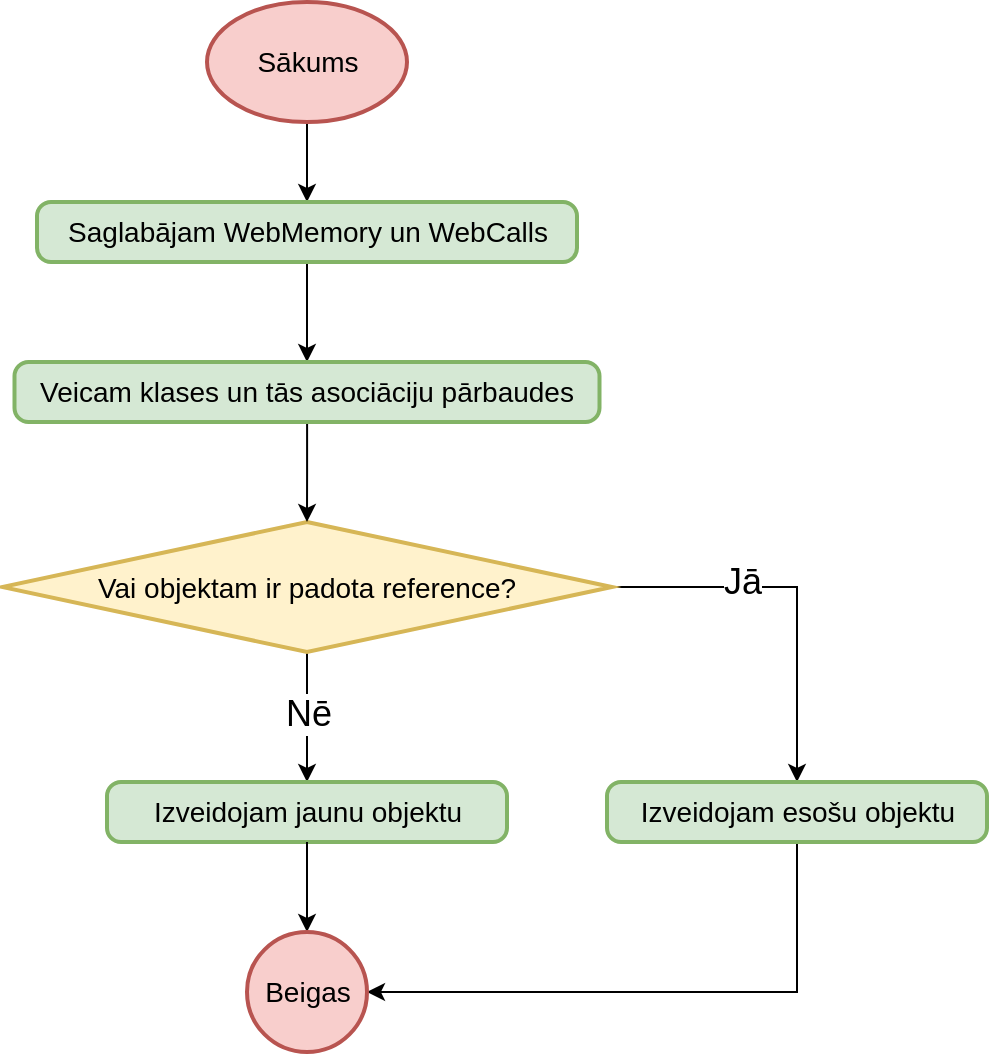 <mxfile version="15.8.7" type="device" pages="6"><diagram id="ojDzJly2MeToIssAZcVj" name="Konstruktors"><mxGraphModel dx="-2362" dy="649" grid="1" gridSize="10" guides="1" tooltips="1" connect="1" arrows="1" fold="1" page="1" pageScale="1" pageWidth="850" pageHeight="1100" math="0" shadow="0"><root><mxCell id="NK3DrpZyxfYn20XN-Zot-0"/><mxCell id="NK3DrpZyxfYn20XN-Zot-1" parent="NK3DrpZyxfYn20XN-Zot-0"/><mxCell id="ex0f8vFmWcejfFVBCXvB-0" style="edgeStyle=orthogonalEdgeStyle;rounded=0;orthogonalLoop=1;jettySize=auto;html=1;entryX=0.5;entryY=0;entryDx=0;entryDy=0;" parent="NK3DrpZyxfYn20XN-Zot-1" source="ex0f8vFmWcejfFVBCXvB-1" target="ex0f8vFmWcejfFVBCXvB-3" edge="1"><mxGeometry relative="1" as="geometry"/></mxCell><mxCell id="ex0f8vFmWcejfFVBCXvB-1" value="Sākums" style="strokeWidth=2;html=1;shape=mxgraph.flowchart.start_1;whiteSpace=wrap;fontSize=14;fillColor=#f8cecc;strokeColor=#b85450;" parent="NK3DrpZyxfYn20XN-Zot-1" vertex="1"><mxGeometry x="3702.5" y="70" width="100" height="60" as="geometry"/></mxCell><mxCell id="ex0f8vFmWcejfFVBCXvB-2" style="edgeStyle=orthogonalEdgeStyle;rounded=0;orthogonalLoop=1;jettySize=auto;html=1;entryX=0.5;entryY=0;entryDx=0;entryDy=0;" parent="NK3DrpZyxfYn20XN-Zot-1" source="ex0f8vFmWcejfFVBCXvB-3" target="9iHbiEUubrZdW6a-UthN-0" edge="1"><mxGeometry relative="1" as="geometry"/></mxCell><mxCell id="ex0f8vFmWcejfFVBCXvB-3" value="Saglabājam WebMemory un WebCalls" style="rounded=1;whiteSpace=wrap;html=1;absoluteArcSize=1;arcSize=14;strokeWidth=2;fontSize=14;fillColor=#d5e8d4;strokeColor=#82b366;" parent="NK3DrpZyxfYn20XN-Zot-1" vertex="1"><mxGeometry x="3617.5" y="170" width="270" height="30" as="geometry"/></mxCell><mxCell id="ex0f8vFmWcejfFVBCXvB-4" style="edgeStyle=orthogonalEdgeStyle;rounded=0;orthogonalLoop=1;jettySize=auto;html=1;exitX=1;exitY=0.5;exitDx=0;exitDy=0;exitPerimeter=0;entryX=0.5;entryY=0;entryDx=0;entryDy=0;" parent="NK3DrpZyxfYn20XN-Zot-1" source="ex0f8vFmWcejfFVBCXvB-7" target="ex0f8vFmWcejfFVBCXvB-9" edge="1"><mxGeometry relative="1" as="geometry"/></mxCell><mxCell id="ex0f8vFmWcejfFVBCXvB-5" style="edgeStyle=orthogonalEdgeStyle;rounded=0;orthogonalLoop=1;jettySize=auto;html=1;entryX=0.5;entryY=0;entryDx=0;entryDy=0;" parent="NK3DrpZyxfYn20XN-Zot-1" source="ex0f8vFmWcejfFVBCXvB-7" target="ex0f8vFmWcejfFVBCXvB-11" edge="1"><mxGeometry relative="1" as="geometry"/></mxCell><mxCell id="ex0f8vFmWcejfFVBCXvB-6" value="&lt;font style=&quot;font-size: 18px&quot;&gt;Nē&lt;/font&gt;" style="edgeLabel;html=1;align=center;verticalAlign=middle;resizable=0;points=[];" parent="ex0f8vFmWcejfFVBCXvB-5" vertex="1" connectable="0"><mxGeometry x="-0.307" y="-2" relative="1" as="geometry"><mxPoint x="2" y="8" as="offset"/></mxGeometry></mxCell><mxCell id="ex0f8vFmWcejfFVBCXvB-7" value="Vai objektam ir padota reference?" style="strokeWidth=2;html=1;shape=mxgraph.flowchart.decision;whiteSpace=wrap;fontSize=14;fillColor=#fff2cc;strokeColor=#d6b656;" parent="NK3DrpZyxfYn20XN-Zot-1" vertex="1"><mxGeometry x="3600" y="330" width="305" height="65" as="geometry"/></mxCell><mxCell id="ex0f8vFmWcejfFVBCXvB-8" style="edgeStyle=orthogonalEdgeStyle;rounded=0;orthogonalLoop=1;jettySize=auto;html=1;entryX=1;entryY=0.5;entryDx=0;entryDy=0;exitX=0.5;exitY=1;exitDx=0;exitDy=0;entryPerimeter=0;" parent="NK3DrpZyxfYn20XN-Zot-1" source="ex0f8vFmWcejfFVBCXvB-9" target="ex0f8vFmWcejfFVBCXvB-14" edge="1"><mxGeometry relative="1" as="geometry"><mxPoint x="3867.5" y="475" as="targetPoint"/></mxGeometry></mxCell><mxCell id="ex0f8vFmWcejfFVBCXvB-9" value="Izveidojam esošu objektu" style="rounded=1;whiteSpace=wrap;html=1;absoluteArcSize=1;arcSize=14;strokeWidth=2;fontSize=14;fillColor=#d5e8d4;strokeColor=#82b366;" parent="NK3DrpZyxfYn20XN-Zot-1" vertex="1"><mxGeometry x="3902.5" y="460" width="190" height="30" as="geometry"/></mxCell><mxCell id="ex0f8vFmWcejfFVBCXvB-11" value="Izveidojam jaunu objektu" style="rounded=1;whiteSpace=wrap;html=1;absoluteArcSize=1;arcSize=14;strokeWidth=2;fontSize=14;fillColor=#d5e8d4;strokeColor=#82b366;" parent="NK3DrpZyxfYn20XN-Zot-1" vertex="1"><mxGeometry x="3652.5" y="460" width="200" height="30" as="geometry"/></mxCell><mxCell id="ex0f8vFmWcejfFVBCXvB-12" style="edgeStyle=orthogonalEdgeStyle;rounded=0;orthogonalLoop=1;jettySize=auto;html=1;entryX=0.5;entryY=0;entryDx=0;entryDy=0;entryPerimeter=0;exitX=0.5;exitY=1;exitDx=0;exitDy=0;" parent="NK3DrpZyxfYn20XN-Zot-1" source="ex0f8vFmWcejfFVBCXvB-11" target="ex0f8vFmWcejfFVBCXvB-14" edge="1"><mxGeometry relative="1" as="geometry"><mxPoint x="3752.5" y="490" as="sourcePoint"/></mxGeometry></mxCell><mxCell id="ex0f8vFmWcejfFVBCXvB-14" value="Beigas" style="strokeWidth=2;html=1;shape=mxgraph.flowchart.start_2;whiteSpace=wrap;fontSize=14;fillColor=#f8cecc;strokeColor=#b85450;" parent="NK3DrpZyxfYn20XN-Zot-1" vertex="1"><mxGeometry x="3722.5" y="535" width="60" height="60" as="geometry"/></mxCell><mxCell id="URu7pk4QSF0WVG2In0yx-1" value="&lt;font style=&quot;font-size: 18px&quot;&gt;Jā&lt;/font&gt;" style="edgeLabel;html=1;align=center;verticalAlign=middle;resizable=0;points=[];" parent="NK3DrpZyxfYn20XN-Zot-1" vertex="1" connectable="0"><mxGeometry x="3970" y="360" as="geometry"/></mxCell><mxCell id="9iHbiEUubrZdW6a-UthN-1" style="edgeStyle=orthogonalEdgeStyle;rounded=0;orthogonalLoop=1;jettySize=auto;html=1;entryX=0.5;entryY=0;entryDx=0;entryDy=0;entryPerimeter=0;" edge="1" parent="NK3DrpZyxfYn20XN-Zot-1" source="9iHbiEUubrZdW6a-UthN-0" target="ex0f8vFmWcejfFVBCXvB-7"><mxGeometry relative="1" as="geometry"/></mxCell><mxCell id="9iHbiEUubrZdW6a-UthN-0" value="Veicam klases un tās asociāciju pārbaudes" style="rounded=1;whiteSpace=wrap;html=1;absoluteArcSize=1;arcSize=14;strokeWidth=2;fontSize=14;fillColor=#d5e8d4;strokeColor=#82b366;" vertex="1" parent="NK3DrpZyxfYn20XN-Zot-1"><mxGeometry x="3606.25" y="250" width="292.5" height="30" as="geometry"/></mxCell></root></mxGraphModel></diagram><diagram id="cwpFjacXJEgxrlHS4_kE" name="Klases Pārbaude"><mxGraphModel dx="-1464" dy="806" grid="1" gridSize="10" guides="1" tooltips="1" connect="1" arrows="1" fold="1" page="1" pageScale="1" pageWidth="850" pageHeight="1100" math="0" shadow="0"><root><mxCell id="Urj0Ai9J_HhFftsW-9Dv-0"/><mxCell id="Urj0Ai9J_HhFftsW-9Dv-1" parent="Urj0Ai9J_HhFftsW-9Dv-0"/><mxCell id="bFhishfUHFmBzLTiSbhg-0" style="edgeStyle=orthogonalEdgeStyle;rounded=0;orthogonalLoop=1;jettySize=auto;html=1;entryX=0.5;entryY=0;entryDx=0;entryDy=0;" parent="Urj0Ai9J_HhFftsW-9Dv-1" source="bFhishfUHFmBzLTiSbhg-1" target="bFhishfUHFmBzLTiSbhg-3" edge="1"><mxGeometry relative="1" as="geometry"/></mxCell><mxCell id="bFhishfUHFmBzLTiSbhg-1" value="Sākums" style="strokeWidth=2;html=1;shape=mxgraph.flowchart.start_1;whiteSpace=wrap;fontSize=14;fillColor=#f8cecc;strokeColor=#b85450;" parent="Urj0Ai9J_HhFftsW-9Dv-1" vertex="1"><mxGeometry x="2860" y="50" width="100" height="60" as="geometry"/></mxCell><mxCell id="bFhishfUHFmBzLTiSbhg-2" style="edgeStyle=orthogonalEdgeStyle;rounded=0;orthogonalLoop=1;jettySize=auto;html=1;" parent="Urj0Ai9J_HhFftsW-9Dv-1" source="bFhishfUHFmBzLTiSbhg-3" target="bFhishfUHFmBzLTiSbhg-8" edge="1"><mxGeometry relative="1" as="geometry"/></mxCell><mxCell id="bFhishfUHFmBzLTiSbhg-3" value="Atrod klasi pēc vārda" style="rounded=1;whiteSpace=wrap;html=1;absoluteArcSize=1;arcSize=14;strokeWidth=2;fontSize=14;fillColor=#d5e8d4;strokeColor=#82b366;" parent="Urj0Ai9J_HhFftsW-9Dv-1" vertex="1"><mxGeometry x="2825" y="145" width="170" height="30" as="geometry"/></mxCell><mxCell id="bFhishfUHFmBzLTiSbhg-4" style="edgeStyle=orthogonalEdgeStyle;rounded=0;orthogonalLoop=1;jettySize=auto;html=1;entryX=0.5;entryY=0;entryDx=0;entryDy=0;" parent="Urj0Ai9J_HhFftsW-9Dv-1" source="bFhishfUHFmBzLTiSbhg-8" target="bFhishfUHFmBzLTiSbhg-12" edge="1"><mxGeometry relative="1" as="geometry"/></mxCell><mxCell id="bFhishfUHFmBzLTiSbhg-5" value="&lt;font style=&quot;font-size: 18px&quot;&gt;Jā&lt;/font&gt;" style="edgeLabel;html=1;align=center;verticalAlign=middle;resizable=0;points=[];" parent="bFhishfUHFmBzLTiSbhg-4" vertex="1" connectable="0"><mxGeometry x="-0.3" y="-2" relative="1" as="geometry"><mxPoint x="2" y="4" as="offset"/></mxGeometry></mxCell><mxCell id="bFhishfUHFmBzLTiSbhg-6" style="edgeStyle=orthogonalEdgeStyle;rounded=0;orthogonalLoop=1;jettySize=auto;html=1;entryX=0.5;entryY=0;entryDx=0;entryDy=0;" parent="Urj0Ai9J_HhFftsW-9Dv-1" source="bFhishfUHFmBzLTiSbhg-8" target="bFhishfUHFmBzLTiSbhg-10" edge="1"><mxGeometry relative="1" as="geometry"/></mxCell><mxCell id="bFhishfUHFmBzLTiSbhg-7" value="&lt;font style=&quot;font-size: 18px&quot;&gt;Nē&lt;/font&gt;" style="edgeLabel;html=1;align=center;verticalAlign=middle;resizable=0;points=[];" parent="bFhishfUHFmBzLTiSbhg-6" vertex="1" connectable="0"><mxGeometry x="-0.201" y="2" relative="1" as="geometry"><mxPoint as="offset"/></mxGeometry></mxCell><mxCell id="bFhishfUHFmBzLTiSbhg-8" value="Vai klase ir atrastra?" style="strokeWidth=2;html=1;shape=mxgraph.flowchart.decision;whiteSpace=wrap;fontSize=14;fillColor=#fff2cc;strokeColor=#d6b656;" parent="Urj0Ai9J_HhFftsW-9Dv-1" vertex="1"><mxGeometry x="2805" y="218" width="210" height="55" as="geometry"/></mxCell><mxCell id="bFhishfUHFmBzLTiSbhg-9" style="edgeStyle=orthogonalEdgeStyle;rounded=0;orthogonalLoop=1;jettySize=auto;html=1;entryX=1;entryY=0.5;entryDx=0;entryDy=0;fontSize=18;exitX=0.5;exitY=1;exitDx=0;exitDy=0;" parent="Urj0Ai9J_HhFftsW-9Dv-1" source="bFhishfUHFmBzLTiSbhg-10" target="bFhishfUHFmBzLTiSbhg-12" edge="1"><mxGeometry relative="1" as="geometry"/></mxCell><mxCell id="bFhishfUHFmBzLTiSbhg-10" value="Izveido klasi" style="rounded=1;whiteSpace=wrap;html=1;absoluteArcSize=1;arcSize=14;strokeWidth=2;fontSize=14;fillColor=#d5e8d4;strokeColor=#82b366;" parent="Urj0Ai9J_HhFftsW-9Dv-1" vertex="1"><mxGeometry x="3080" y="280" width="100" height="30" as="geometry"/></mxCell><mxCell id="bFhishfUHFmBzLTiSbhg-11" style="edgeStyle=orthogonalEdgeStyle;rounded=0;orthogonalLoop=1;jettySize=auto;html=1;entryX=0.5;entryY=0;entryDx=0;entryDy=0;entryPerimeter=0;" parent="Urj0Ai9J_HhFftsW-9Dv-1" source="bFhishfUHFmBzLTiSbhg-12" target="bFhishfUHFmBzLTiSbhg-16" edge="1"><mxGeometry relative="1" as="geometry"/></mxCell><mxCell id="bFhishfUHFmBzLTiSbhg-12" value="Atrod klasē atribūtu pēc vārda" style="rounded=1;whiteSpace=wrap;html=1;absoluteArcSize=1;arcSize=14;strokeWidth=2;fontSize=14;fillColor=#d5e8d4;strokeColor=#82b366;" parent="Urj0Ai9J_HhFftsW-9Dv-1" vertex="1"><mxGeometry x="2805" y="340" width="210" height="30" as="geometry"/></mxCell><mxCell id="bFhishfUHFmBzLTiSbhg-13" style="edgeStyle=orthogonalEdgeStyle;rounded=0;orthogonalLoop=1;jettySize=auto;html=1;entryX=0.5;entryY=0;entryDx=0;entryDy=0;entryPerimeter=0;" parent="Urj0Ai9J_HhFftsW-9Dv-1" source="bFhishfUHFmBzLTiSbhg-16" target="bFhishfUHFmBzLTiSbhg-22" edge="1"><mxGeometry relative="1" as="geometry"/></mxCell><mxCell id="bFhishfUHFmBzLTiSbhg-14" style="edgeStyle=orthogonalEdgeStyle;rounded=0;orthogonalLoop=1;jettySize=auto;html=1;exitX=1;exitY=0.5;exitDx=0;exitDy=0;exitPerimeter=0;entryX=0.5;entryY=0;entryDx=0;entryDy=0;entryPerimeter=0;" parent="Urj0Ai9J_HhFftsW-9Dv-1" source="bFhishfUHFmBzLTiSbhg-16" target="bFhishfUHFmBzLTiSbhg-26" edge="1"><mxGeometry relative="1" as="geometry"><mxPoint x="3130" y="490" as="targetPoint"/><Array as="points"><mxPoint x="3060" y="445"/><mxPoint x="3060" y="680"/><mxPoint x="2910" y="680"/></Array></mxGeometry></mxCell><mxCell id="bFhishfUHFmBzLTiSbhg-15" value="&lt;font style=&quot;font-size: 18px&quot;&gt;Nē&lt;/font&gt;" style="edgeLabel;html=1;align=center;verticalAlign=middle;resizable=0;points=[];" parent="bFhishfUHFmBzLTiSbhg-14" vertex="1" connectable="0"><mxGeometry x="-0.094" y="1" relative="1" as="geometry"><mxPoint as="offset"/></mxGeometry></mxCell><mxCell id="bFhishfUHFmBzLTiSbhg-16" value="Vai ir pēdējais atribūts?" style="strokeWidth=2;html=1;shape=mxgraph.flowchart.decision;whiteSpace=wrap;fontSize=14;fillColor=#fff2cc;strokeColor=#d6b656;" parent="Urj0Ai9J_HhFftsW-9Dv-1" vertex="1"><mxGeometry x="2805" y="420" width="210" height="50" as="geometry"/></mxCell><mxCell id="bFhishfUHFmBzLTiSbhg-17" style="edgeStyle=orthogonalEdgeStyle;rounded=0;orthogonalLoop=1;jettySize=auto;html=1;exitX=0;exitY=0.5;exitDx=0;exitDy=0;" parent="Urj0Ai9J_HhFftsW-9Dv-1" source="bFhishfUHFmBzLTiSbhg-32" edge="1"><mxGeometry relative="1" as="geometry"><mxPoint x="2910" y="400" as="targetPoint"/><Array as="points"><mxPoint x="2730" y="650"/><mxPoint x="2730" y="400"/></Array></mxGeometry></mxCell><mxCell id="bFhishfUHFmBzLTiSbhg-18" style="edgeStyle=orthogonalEdgeStyle;rounded=0;orthogonalLoop=1;jettySize=auto;html=1;entryX=0.5;entryY=0;entryDx=0;entryDy=0;" parent="Urj0Ai9J_HhFftsW-9Dv-1" source="bFhishfUHFmBzLTiSbhg-22" target="bFhishfUHFmBzLTiSbhg-32" edge="1"><mxGeometry relative="1" as="geometry"><mxPoint x="2910" y="640" as="targetPoint"/></mxGeometry></mxCell><mxCell id="bFhishfUHFmBzLTiSbhg-19" value="Nē" style="edgeLabel;html=1;align=center;verticalAlign=middle;resizable=0;points=[];fontSize=18;" parent="bFhishfUHFmBzLTiSbhg-18" vertex="1" connectable="0"><mxGeometry x="0.169" y="1" relative="1" as="geometry"><mxPoint x="-1" y="-8" as="offset"/></mxGeometry></mxCell><mxCell id="bFhishfUHFmBzLTiSbhg-20" style="edgeStyle=orthogonalEdgeStyle;rounded=0;orthogonalLoop=1;jettySize=auto;html=1;fontSize=18;" parent="Urj0Ai9J_HhFftsW-9Dv-1" source="bFhishfUHFmBzLTiSbhg-22" edge="1"><mxGeometry relative="1" as="geometry"><mxPoint x="2780" y="400" as="targetPoint"/></mxGeometry></mxCell><mxCell id="bFhishfUHFmBzLTiSbhg-21" value="Jā" style="edgeLabel;html=1;align=center;verticalAlign=middle;resizable=0;points=[];fontSize=18;" parent="bFhishfUHFmBzLTiSbhg-20" vertex="1" connectable="0"><mxGeometry x="-0.157" y="3" relative="1" as="geometry"><mxPoint x="1" as="offset"/></mxGeometry></mxCell><mxCell id="bFhishfUHFmBzLTiSbhg-22" value="Vai atribūts ir atrasts?" style="strokeWidth=2;html=1;shape=mxgraph.flowchart.decision;whiteSpace=wrap;fontSize=14;fillColor=#fff2cc;strokeColor=#d6b656;" parent="Urj0Ai9J_HhFftsW-9Dv-1" vertex="1"><mxGeometry x="2805" y="530" width="210" height="50" as="geometry"/></mxCell><mxCell id="bFhishfUHFmBzLTiSbhg-23" value="&lt;font style=&quot;font-size: 18px&quot;&gt;Jā&lt;/font&gt;" style="edgeLabel;html=1;align=center;verticalAlign=middle;resizable=0;points=[];" parent="Urj0Ai9J_HhFftsW-9Dv-1" vertex="1" connectable="0"><mxGeometry x="2905" y="495" as="geometry"><mxPoint x="5" y="3" as="offset"/></mxGeometry></mxCell><mxCell id="bFhishfUHFmBzLTiSbhg-24" style="edgeStyle=orthogonalEdgeStyle;rounded=0;orthogonalLoop=1;jettySize=auto;html=1;" parent="Urj0Ai9J_HhFftsW-9Dv-1" source="bFhishfUHFmBzLTiSbhg-26" target="bFhishfUHFmBzLTiSbhg-27" edge="1"><mxGeometry relative="1" as="geometry"/></mxCell><mxCell id="bFhishfUHFmBzLTiSbhg-25" style="edgeStyle=orthogonalEdgeStyle;rounded=0;orthogonalLoop=1;jettySize=auto;html=1;entryX=0.5;entryY=0;entryDx=0;entryDy=0;" parent="Urj0Ai9J_HhFftsW-9Dv-1" source="bFhishfUHFmBzLTiSbhg-26" target="bFhishfUHFmBzLTiSbhg-30" edge="1"><mxGeometry relative="1" as="geometry"/></mxCell><mxCell id="bFhishfUHFmBzLTiSbhg-26" value="Vai objekts ir izveidots?" style="strokeWidth=2;html=1;shape=mxgraph.flowchart.decision;whiteSpace=wrap;fontSize=14;fillColor=#fff2cc;strokeColor=#d6b656;" parent="Urj0Ai9J_HhFftsW-9Dv-1" vertex="1"><mxGeometry x="2775" y="710" width="270" height="50" as="geometry"/></mxCell><mxCell id="bFhishfUHFmBzLTiSbhg-27" value="Beigas" style="strokeWidth=2;html=1;shape=mxgraph.flowchart.start_2;whiteSpace=wrap;fontSize=14;fillColor=#f8cecc;strokeColor=#b85450;" parent="Urj0Ai9J_HhFftsW-9Dv-1" vertex="1"><mxGeometry x="2880" y="810" width="60" height="60" as="geometry"/></mxCell><mxCell id="bFhishfUHFmBzLTiSbhg-28" value="&lt;font style=&quot;font-size: 18px&quot;&gt;Jā&lt;/font&gt;" style="edgeLabel;html=1;align=center;verticalAlign=middle;resizable=0;points=[];" parent="Urj0Ai9J_HhFftsW-9Dv-1" vertex="1" connectable="0"><mxGeometry x="2905" y="780" as="geometry"><mxPoint x="5" y="3" as="offset"/></mxGeometry></mxCell><mxCell id="bFhishfUHFmBzLTiSbhg-29" style="edgeStyle=orthogonalEdgeStyle;rounded=0;orthogonalLoop=1;jettySize=auto;html=1;exitX=0.5;exitY=1;exitDx=0;exitDy=0;entryX=1;entryY=0.5;entryDx=0;entryDy=0;entryPerimeter=0;" parent="Urj0Ai9J_HhFftsW-9Dv-1" source="bFhishfUHFmBzLTiSbhg-30" target="bFhishfUHFmBzLTiSbhg-27" edge="1"><mxGeometry relative="1" as="geometry"/></mxCell><mxCell id="bFhishfUHFmBzLTiSbhg-30" value="Izveido objektu" style="rounded=1;whiteSpace=wrap;html=1;absoluteArcSize=1;arcSize=14;strokeWidth=2;fontSize=14;fillColor=#d5e8d4;strokeColor=#82b366;" parent="Urj0Ai9J_HhFftsW-9Dv-1" vertex="1"><mxGeometry x="3090" y="770" width="100" height="30" as="geometry"/></mxCell><mxCell id="bFhishfUHFmBzLTiSbhg-31" value="&lt;font style=&quot;font-size: 18px&quot;&gt;Nē&lt;/font&gt;" style="edgeLabel;html=1;align=center;verticalAlign=middle;resizable=0;points=[];" parent="Urj0Ai9J_HhFftsW-9Dv-1" vertex="1" connectable="0"><mxGeometry x="3090" y="735" as="geometry"/></mxCell><mxCell id="bFhishfUHFmBzLTiSbhg-32" value="Izveido atribūtu" style="rounded=1;whiteSpace=wrap;html=1;absoluteArcSize=1;arcSize=14;strokeWidth=2;fontSize=14;fillColor=#d5e8d4;strokeColor=#82b366;" parent="Urj0Ai9J_HhFftsW-9Dv-1" vertex="1"><mxGeometry x="2860" y="635" width="100" height="30" as="geometry"/></mxCell></root></mxGraphModel></diagram><diagram id="u8JytCoIG-hF53F7p7YP" name="Asociācijas pārbaude"><mxGraphModel dx="-2179" dy="764" grid="1" gridSize="10" guides="1" tooltips="1" connect="1" arrows="1" fold="1" page="1" pageScale="1" pageWidth="850" pageHeight="1100" math="0" shadow="0"><root><mxCell id="5m1KkFwMPUMXo5ou6TiZ-0"/><mxCell id="5m1KkFwMPUMXo5ou6TiZ-1" parent="5m1KkFwMPUMXo5ou6TiZ-0"/><mxCell id="tQmHuTD86V-jf6U_8rLZ-0" style="edgeStyle=orthogonalEdgeStyle;rounded=0;orthogonalLoop=1;jettySize=auto;html=1;entryX=0.5;entryY=0;entryDx=0;entryDy=0;fontSize=18;entryPerimeter=0;" parent="5m1KkFwMPUMXo5ou6TiZ-1" source="tQmHuTD86V-jf6U_8rLZ-1" target="2hIzyw9qexGCkpWaDa1i-58" edge="1"><mxGeometry relative="1" as="geometry"><mxPoint x="3675" y="140" as="targetPoint"/></mxGeometry></mxCell><mxCell id="tQmHuTD86V-jf6U_8rLZ-1" value="Sākums" style="strokeWidth=2;html=1;shape=mxgraph.flowchart.start_1;whiteSpace=wrap;fontSize=14;fillColor=#f8cecc;strokeColor=#b85450;" parent="5m1KkFwMPUMXo5ou6TiZ-1" vertex="1"><mxGeometry x="3625" y="40" width="100" height="60" as="geometry"/></mxCell><mxCell id="2hIzyw9qexGCkpWaDa1i-28" style="edgeStyle=orthogonalEdgeStyle;rounded=0;orthogonalLoop=1;jettySize=auto;html=1;entryX=0.5;entryY=0;entryDx=0;entryDy=0;entryPerimeter=0;fontSize=18;" edge="1" parent="5m1KkFwMPUMXo5ou6TiZ-1" source="2hIzyw9qexGCkpWaDa1i-29" target="2hIzyw9qexGCkpWaDa1i-34"><mxGeometry relative="1" as="geometry"/></mxCell><mxCell id="2hIzyw9qexGCkpWaDa1i-29" value="Atrod avotklasi pēc vārda" style="rounded=1;whiteSpace=wrap;html=1;absoluteArcSize=1;arcSize=14;strokeWidth=2;fontSize=14;fillColor=#d5e8d4;strokeColor=#82b366;" vertex="1" parent="5m1KkFwMPUMXo5ou6TiZ-1"><mxGeometry x="3590" y="260" width="170" height="25" as="geometry"/></mxCell><mxCell id="2hIzyw9qexGCkpWaDa1i-30" style="edgeStyle=orthogonalEdgeStyle;rounded=0;orthogonalLoop=1;jettySize=auto;html=1;entryX=0.5;entryY=0;entryDx=0;entryDy=0;fontSize=18;" edge="1" parent="5m1KkFwMPUMXo5ou6TiZ-1" source="2hIzyw9qexGCkpWaDa1i-34" target="2hIzyw9qexGCkpWaDa1i-36"><mxGeometry relative="1" as="geometry"/></mxCell><mxCell id="2hIzyw9qexGCkpWaDa1i-31" value="Jā" style="edgeLabel;html=1;align=center;verticalAlign=middle;resizable=0;points=[];fontSize=18;" vertex="1" connectable="0" parent="2hIzyw9qexGCkpWaDa1i-30"><mxGeometry x="0.209" relative="1" as="geometry"><mxPoint y="-8" as="offset"/></mxGeometry></mxCell><mxCell id="2hIzyw9qexGCkpWaDa1i-32" style="edgeStyle=orthogonalEdgeStyle;rounded=0;orthogonalLoop=1;jettySize=auto;html=1;entryX=0.5;entryY=0;entryDx=0;entryDy=0;fontSize=18;" edge="1" parent="5m1KkFwMPUMXo5ou6TiZ-1" source="2hIzyw9qexGCkpWaDa1i-34" target="2hIzyw9qexGCkpWaDa1i-52"><mxGeometry relative="1" as="geometry"/></mxCell><mxCell id="2hIzyw9qexGCkpWaDa1i-33" value="Nē" style="edgeLabel;html=1;align=center;verticalAlign=middle;resizable=0;points=[];fontSize=18;" vertex="1" connectable="0" parent="2hIzyw9qexGCkpWaDa1i-32"><mxGeometry x="0.015" y="3" relative="1" as="geometry"><mxPoint as="offset"/></mxGeometry></mxCell><mxCell id="2hIzyw9qexGCkpWaDa1i-34" value="Vai klase ir atrastra?" style="strokeWidth=2;html=1;shape=mxgraph.flowchart.decision;whiteSpace=wrap;fontSize=14;fillColor=#fff2cc;strokeColor=#d6b656;" vertex="1" parent="5m1KkFwMPUMXo5ou6TiZ-1"><mxGeometry x="3590" y="335" width="170" height="40" as="geometry"/></mxCell><mxCell id="2hIzyw9qexGCkpWaDa1i-35" style="edgeStyle=orthogonalEdgeStyle;rounded=0;orthogonalLoop=1;jettySize=auto;html=1;entryX=0.5;entryY=0;entryDx=0;entryDy=0;entryPerimeter=0;fontSize=18;" edge="1" parent="5m1KkFwMPUMXo5ou6TiZ-1" source="2hIzyw9qexGCkpWaDa1i-36" target="2hIzyw9qexGCkpWaDa1i-39"><mxGeometry relative="1" as="geometry"/></mxCell><mxCell id="2hIzyw9qexGCkpWaDa1i-36" value="Atrod mērķklasi pēc vārda" style="rounded=1;whiteSpace=wrap;html=1;absoluteArcSize=1;arcSize=14;strokeWidth=2;fontSize=14;fillColor=#d5e8d4;strokeColor=#82b366;" vertex="1" parent="5m1KkFwMPUMXo5ou6TiZ-1"><mxGeometry x="3585" y="420" width="180" height="30" as="geometry"/></mxCell><mxCell id="2hIzyw9qexGCkpWaDa1i-37" style="edgeStyle=orthogonalEdgeStyle;rounded=0;orthogonalLoop=1;jettySize=auto;html=1;fontSize=18;" edge="1" parent="5m1KkFwMPUMXo5ou6TiZ-1" source="2hIzyw9qexGCkpWaDa1i-39" target="2hIzyw9qexGCkpWaDa1i-41"><mxGeometry relative="1" as="geometry"/></mxCell><mxCell id="2hIzyw9qexGCkpWaDa1i-38" style="edgeStyle=orthogonalEdgeStyle;rounded=0;orthogonalLoop=1;jettySize=auto;html=1;entryX=0.5;entryY=0;entryDx=0;entryDy=0;fontSize=18;" edge="1" parent="5m1KkFwMPUMXo5ou6TiZ-1" source="2hIzyw9qexGCkpWaDa1i-39" target="2hIzyw9qexGCkpWaDa1i-54"><mxGeometry relative="1" as="geometry"/></mxCell><mxCell id="2hIzyw9qexGCkpWaDa1i-39" value="Vai klase ir atrasta?" style="strokeWidth=2;html=1;shape=mxgraph.flowchart.decision;whiteSpace=wrap;fontSize=14;fillColor=#fff2cc;strokeColor=#d6b656;" vertex="1" parent="5m1KkFwMPUMXo5ou6TiZ-1"><mxGeometry x="3585" y="490" width="180" height="40" as="geometry"/></mxCell><mxCell id="2hIzyw9qexGCkpWaDa1i-40" style="edgeStyle=orthogonalEdgeStyle;rounded=0;orthogonalLoop=1;jettySize=auto;html=1;entryX=0.5;entryY=0;entryDx=0;entryDy=0;entryPerimeter=0;fontSize=18;" edge="1" parent="5m1KkFwMPUMXo5ou6TiZ-1" source="2hIzyw9qexGCkpWaDa1i-41" target="2hIzyw9qexGCkpWaDa1i-45"><mxGeometry relative="1" as="geometry"/></mxCell><mxCell id="2hIzyw9qexGCkpWaDa1i-41" value="Atrod asociācijas galapunktu pēc mērķa lomas vārda" style="rounded=1;whiteSpace=wrap;html=1;absoluteArcSize=1;arcSize=14;strokeWidth=2;fontSize=14;fillColor=#d5e8d4;strokeColor=#82b366;" vertex="1" parent="5m1KkFwMPUMXo5ou6TiZ-1"><mxGeometry x="3500" y="580" width="350" height="30" as="geometry"/></mxCell><mxCell id="2hIzyw9qexGCkpWaDa1i-42" style="edgeStyle=orthogonalEdgeStyle;rounded=0;orthogonalLoop=1;jettySize=auto;html=1;entryX=1;entryY=0.5;entryDx=0;entryDy=0;fontSize=18;exitX=0.5;exitY=1;exitDx=0;exitDy=0;exitPerimeter=0;entryPerimeter=0;" edge="1" parent="5m1KkFwMPUMXo5ou6TiZ-1" source="2hIzyw9qexGCkpWaDa1i-45" target="2hIzyw9qexGCkpWaDa1i-58"><mxGeometry relative="1" as="geometry"><mxPoint x="3675" y="760" as="targetPoint"/><Array as="points"><mxPoint x="3675" y="800"/><mxPoint x="4070" y="800"/><mxPoint x="4070" y="170"/></Array></mxGeometry></mxCell><mxCell id="2hIzyw9qexGCkpWaDa1i-43" value="" style="edgeStyle=orthogonalEdgeStyle;rounded=0;orthogonalLoop=1;jettySize=auto;html=1;fontSize=18;entryX=0.5;entryY=0;entryDx=0;entryDy=0;exitX=1;exitY=0.5;exitDx=0;exitDy=0;exitPerimeter=0;" edge="1" parent="5m1KkFwMPUMXo5ou6TiZ-1" source="2hIzyw9qexGCkpWaDa1i-45" target="2hIzyw9qexGCkpWaDa1i-57"><mxGeometry relative="1" as="geometry"/></mxCell><mxCell id="2hIzyw9qexGCkpWaDa1i-44" value="Nē" style="edgeLabel;html=1;align=center;verticalAlign=middle;resizable=0;points=[];fontSize=18;" vertex="1" connectable="0" parent="2hIzyw9qexGCkpWaDa1i-43"><mxGeometry x="-0.046" y="1" relative="1" as="geometry"><mxPoint as="offset"/></mxGeometry></mxCell><mxCell id="2hIzyw9qexGCkpWaDa1i-45" value="Vai asociācijas galapunkts ir atrastrs?" style="strokeWidth=2;html=1;shape=mxgraph.flowchart.decision;whiteSpace=wrap;fontSize=14;fillColor=#fff2cc;strokeColor=#d6b656;" vertex="1" parent="5m1KkFwMPUMXo5ou6TiZ-1"><mxGeometry x="3540" y="655" width="270" height="55" as="geometry"/></mxCell><mxCell id="2hIzyw9qexGCkpWaDa1i-48" value="Beigas" style="strokeWidth=2;html=1;shape=mxgraph.flowchart.start_2;whiteSpace=wrap;fontSize=14;fillColor=#f8cecc;strokeColor=#b85450;" vertex="1" parent="5m1KkFwMPUMXo5ou6TiZ-1"><mxGeometry x="3645" y="840" width="60" height="60" as="geometry"/></mxCell><mxCell id="2hIzyw9qexGCkpWaDa1i-49" value="Jā" style="edgeLabel;html=1;align=center;verticalAlign=middle;resizable=0;points=[];fontSize=18;" vertex="1" connectable="0" parent="5m1KkFwMPUMXo5ou6TiZ-1"><mxGeometry x="3675" y="553" as="geometry"/></mxCell><mxCell id="2hIzyw9qexGCkpWaDa1i-50" value="Jā" style="edgeLabel;html=1;align=center;verticalAlign=middle;resizable=0;points=[];fontSize=18;" vertex="1" connectable="0" parent="5m1KkFwMPUMXo5ou6TiZ-1"><mxGeometry x="3675" y="732" as="geometry"/></mxCell><mxCell id="2hIzyw9qexGCkpWaDa1i-51" style="edgeStyle=orthogonalEdgeStyle;rounded=0;orthogonalLoop=1;jettySize=auto;html=1;entryX=1;entryY=0.5;entryDx=0;entryDy=0;fontSize=18;exitX=0.5;exitY=1;exitDx=0;exitDy=0;" edge="1" parent="5m1KkFwMPUMXo5ou6TiZ-1" source="2hIzyw9qexGCkpWaDa1i-52" target="2hIzyw9qexGCkpWaDa1i-36"><mxGeometry relative="1" as="geometry"/></mxCell><mxCell id="2hIzyw9qexGCkpWaDa1i-52" value="Izveido klasi" style="rounded=1;whiteSpace=wrap;html=1;absoluteArcSize=1;arcSize=14;strokeWidth=2;fontSize=14;fillColor=#d5e8d4;strokeColor=#82b366;" vertex="1" parent="5m1KkFwMPUMXo5ou6TiZ-1"><mxGeometry x="3915" y="375" width="100" height="30" as="geometry"/></mxCell><mxCell id="2hIzyw9qexGCkpWaDa1i-53" style="edgeStyle=orthogonalEdgeStyle;rounded=0;orthogonalLoop=1;jettySize=auto;html=1;entryX=1;entryY=0.5;entryDx=0;entryDy=0;fontSize=18;exitX=0.5;exitY=1;exitDx=0;exitDy=0;" edge="1" parent="5m1KkFwMPUMXo5ou6TiZ-1" source="2hIzyw9qexGCkpWaDa1i-54" target="2hIzyw9qexGCkpWaDa1i-41"><mxGeometry relative="1" as="geometry"/></mxCell><mxCell id="2hIzyw9qexGCkpWaDa1i-54" value="Izveido klasi" style="rounded=1;whiteSpace=wrap;html=1;absoluteArcSize=1;arcSize=14;strokeWidth=2;fontSize=14;fillColor=#d5e8d4;strokeColor=#82b366;" vertex="1" parent="5m1KkFwMPUMXo5ou6TiZ-1"><mxGeometry x="3915" y="530" width="100" height="30" as="geometry"/></mxCell><mxCell id="2hIzyw9qexGCkpWaDa1i-55" value="Nē" style="text;html=1;align=center;verticalAlign=middle;resizable=0;points=[];autosize=1;strokeColor=none;fillColor=none;fontSize=18;labelBackgroundColor=default;" vertex="1" parent="5m1KkFwMPUMXo5ou6TiZ-1"><mxGeometry x="3845" y="495" width="40" height="30" as="geometry"/></mxCell><mxCell id="2hIzyw9qexGCkpWaDa1i-62" style="edgeStyle=orthogonalEdgeStyle;rounded=0;orthogonalLoop=1;jettySize=auto;html=1;entryX=1;entryY=0.5;entryDx=0;entryDy=0;entryPerimeter=0;fontSize=18;" edge="1" parent="5m1KkFwMPUMXo5ou6TiZ-1" source="2hIzyw9qexGCkpWaDa1i-57" target="2hIzyw9qexGCkpWaDa1i-58"><mxGeometry relative="1" as="geometry"><Array as="points"><mxPoint x="4070" y="732"/><mxPoint x="4070" y="170"/></Array></mxGeometry></mxCell><mxCell id="2hIzyw9qexGCkpWaDa1i-57" value="Izveido asociācijas galapunktu" style="rounded=1;whiteSpace=wrap;html=1;absoluteArcSize=1;arcSize=14;strokeWidth=2;fontSize=14;fillColor=#d5e8d4;strokeColor=#82b366;" vertex="1" parent="5m1KkFwMPUMXo5ou6TiZ-1"><mxGeometry x="3795" y="720" width="220" height="30" as="geometry"/></mxCell><mxCell id="2hIzyw9qexGCkpWaDa1i-59" style="edgeStyle=orthogonalEdgeStyle;rounded=0;orthogonalLoop=1;jettySize=auto;html=1;entryX=0.5;entryY=0;entryDx=0;entryDy=0;" edge="1" parent="5m1KkFwMPUMXo5ou6TiZ-1" source="2hIzyw9qexGCkpWaDa1i-58" target="2hIzyw9qexGCkpWaDa1i-29"><mxGeometry relative="1" as="geometry"/></mxCell><mxCell id="2hIzyw9qexGCkpWaDa1i-60" value="&lt;font style=&quot;font-size: 18px&quot;&gt;Nē&lt;/font&gt;" style="edgeLabel;html=1;align=center;verticalAlign=middle;resizable=0;points=[];" vertex="1" connectable="0" parent="2hIzyw9qexGCkpWaDa1i-59"><mxGeometry x="-0.602" y="-2" relative="1" as="geometry"><mxPoint x="2" y="15" as="offset"/></mxGeometry></mxCell><mxCell id="2hIzyw9qexGCkpWaDa1i-63" style="edgeStyle=orthogonalEdgeStyle;rounded=0;orthogonalLoop=1;jettySize=auto;html=1;entryX=0;entryY=0.5;entryDx=0;entryDy=0;entryPerimeter=0;fontSize=18;" edge="1" parent="5m1KkFwMPUMXo5ou6TiZ-1" source="2hIzyw9qexGCkpWaDa1i-58" target="2hIzyw9qexGCkpWaDa1i-48"><mxGeometry relative="1" as="geometry"><Array as="points"><mxPoint x="3460" y="170"/><mxPoint x="3460" y="870"/></Array></mxGeometry></mxCell><mxCell id="2hIzyw9qexGCkpWaDa1i-64" value="Jā" style="edgeLabel;html=1;align=center;verticalAlign=middle;resizable=0;points=[];fontSize=18;" vertex="1" connectable="0" parent="2hIzyw9qexGCkpWaDa1i-63"><mxGeometry x="-0.836" y="2" relative="1" as="geometry"><mxPoint as="offset"/></mxGeometry></mxCell><mxCell id="2hIzyw9qexGCkpWaDa1i-58" value="Vai ir izskatītass visas asociācijas?" style="strokeWidth=2;html=1;shape=mxgraph.flowchart.decision;whiteSpace=wrap;fontSize=14;fillColor=#fff2cc;strokeColor=#d6b656;" vertex="1" parent="5m1KkFwMPUMXo5ou6TiZ-1"><mxGeometry x="3575" y="140" width="200" height="60" as="geometry"/></mxCell></root></mxGraphModel></diagram><diagram id="NKuwwndzqBmb3_ZlCtot" name="Asociācijas iegūšana"><mxGraphModel dx="-1978" dy="865" grid="1" gridSize="10" guides="1" tooltips="1" connect="1" arrows="1" fold="1" page="1" pageScale="1" pageWidth="850" pageHeight="1100" math="0" shadow="0"><root><mxCell id="eAcKItLgcPeuRimhKKP--0"/><mxCell id="eAcKItLgcPeuRimhKKP--1" parent="eAcKItLgcPeuRimhKKP--0"/><mxCell id="qcemPTpyM0Lb2OSma7Jp-1" value="Sākums" style="strokeWidth=2;html=1;shape=mxgraph.flowchart.start_1;whiteSpace=wrap;fontSize=14;fillColor=#f8cecc;strokeColor=#b85450;" parent="eAcKItLgcPeuRimhKKP--1" vertex="1"><mxGeometry x="3759.96" y="170" width="100" height="60" as="geometry"/></mxCell><mxCell id="qcemPTpyM0Lb2OSma7Jp-2" style="edgeStyle=orthogonalEdgeStyle;rounded=0;orthogonalLoop=1;jettySize=auto;html=1;entryX=0.5;entryY=0;entryDx=0;entryDy=0;fontSize=18;exitX=0.5;exitY=1;exitDx=0;exitDy=0;exitPerimeter=0;" parent="eAcKItLgcPeuRimhKKP--1" source="qcemPTpyM0Lb2OSma7Jp-1" target="qcemPTpyM0Lb2OSma7Jp-5" edge="1"><mxGeometry relative="1" as="geometry"><mxPoint x="3810" y="240" as="sourcePoint"/></mxGeometry></mxCell><mxCell id="qcemPTpyM0Lb2OSma7Jp-4" style="edgeStyle=orthogonalEdgeStyle;rounded=0;orthogonalLoop=1;jettySize=auto;html=1;entryX=0.5;entryY=0;entryDx=0;entryDy=0;fontSize=18;" parent="eAcKItLgcPeuRimhKKP--1" source="qcemPTpyM0Lb2OSma7Jp-5" target="qcemPTpyM0Lb2OSma7Jp-7" edge="1"><mxGeometry relative="1" as="geometry"/></mxCell><mxCell id="qcemPTpyM0Lb2OSma7Jp-5" value="Iegūstam sarakstu ar avotklases saistītajiem objektiem" style="rounded=1;whiteSpace=wrap;html=1;absoluteArcSize=1;arcSize=14;strokeWidth=2;fontSize=14;fillColor=#d5e8d4;strokeColor=#82b366;" parent="eAcKItLgcPeuRimhKKP--1" vertex="1"><mxGeometry x="3629.96" y="278" width="360" height="30" as="geometry"/></mxCell><mxCell id="qcemPTpyM0Lb2OSma7Jp-6" style="edgeStyle=orthogonalEdgeStyle;rounded=0;orthogonalLoop=1;jettySize=auto;html=1;entryX=0.5;entryY=0;entryDx=0;entryDy=0;entryPerimeter=0;fontSize=18;" parent="eAcKItLgcPeuRimhKKP--1" source="qcemPTpyM0Lb2OSma7Jp-7" target="qcemPTpyM0Lb2OSma7Jp-14" edge="1"><mxGeometry relative="1" as="geometry"/></mxCell><mxCell id="qcemPTpyM0Lb2OSma7Jp-7" value="Izveidojam tukstu sarakstu ar mērķklases objektiem" style="rounded=1;whiteSpace=wrap;html=1;absoluteArcSize=1;arcSize=14;strokeWidth=2;fontSize=14;fillColor=#d5e8d4;strokeColor=#82b366;" parent="eAcKItLgcPeuRimhKKP--1" vertex="1"><mxGeometry x="3644.96" y="350" width="330" height="30" as="geometry"/></mxCell><mxCell id="qcemPTpyM0Lb2OSma7Jp-8" style="edgeStyle=orthogonalEdgeStyle;rounded=0;orthogonalLoop=1;jettySize=auto;html=1;fontSize=18;exitX=0;exitY=0.5;exitDx=0;exitDy=0;" parent="eAcKItLgcPeuRimhKKP--1" source="qcemPTpyM0Lb2OSma7Jp-9" edge="1"><mxGeometry relative="1" as="geometry"><mxPoint x="3809.96" y="400" as="targetPoint"/><Array as="points"><mxPoint x="3569.96" y="550"/><mxPoint x="3569.96" y="400"/></Array></mxGeometry></mxCell><mxCell id="qcemPTpyM0Lb2OSma7Jp-9" value="Pievienojam mērķklases objektu saraakstā saistīto objektu" style="rounded=1;whiteSpace=wrap;html=1;absoluteArcSize=1;arcSize=14;strokeWidth=2;fontSize=14;fillColor=#d5e8d4;strokeColor=#82b366;" parent="eAcKItLgcPeuRimhKKP--1" vertex="1"><mxGeometry x="3619.96" y="535" width="380" height="30" as="geometry"/></mxCell><mxCell id="qcemPTpyM0Lb2OSma7Jp-10" style="edgeStyle=orthogonalEdgeStyle;rounded=0;orthogonalLoop=1;jettySize=auto;html=1;entryX=0.5;entryY=0;entryDx=0;entryDy=0;fontSize=18;" parent="eAcKItLgcPeuRimhKKP--1" source="qcemPTpyM0Lb2OSma7Jp-14" target="qcemPTpyM0Lb2OSma7Jp-9" edge="1"><mxGeometry relative="1" as="geometry"/></mxCell><mxCell id="qcemPTpyM0Lb2OSma7Jp-11" value="Nē" style="edgeLabel;html=1;align=center;verticalAlign=middle;resizable=0;points=[];fontSize=18;" parent="qcemPTpyM0Lb2OSma7Jp-10" vertex="1" connectable="0"><mxGeometry x="-0.696" y="1" relative="1" as="geometry"><mxPoint x="-1" y="14" as="offset"/></mxGeometry></mxCell><mxCell id="qcemPTpyM0Lb2OSma7Jp-12" style="edgeStyle=orthogonalEdgeStyle;rounded=0;orthogonalLoop=1;jettySize=auto;html=1;exitX=1;exitY=0.5;exitDx=0;exitDy=0;exitPerimeter=0;entryX=1;entryY=0.5;entryDx=0;entryDy=0;fontSize=18;" parent="eAcKItLgcPeuRimhKKP--1" source="qcemPTpyM0Lb2OSma7Jp-14" target="qcemPTpyM0Lb2OSma7Jp-16" edge="1"><mxGeometry relative="1" as="geometry"><Array as="points"><mxPoint x="4099.96" y="457"/><mxPoint x="4099.96" y="625"/></Array></mxGeometry></mxCell><mxCell id="qcemPTpyM0Lb2OSma7Jp-13" value="Jā" style="edgeLabel;html=1;align=center;verticalAlign=middle;resizable=0;points=[];fontSize=18;" parent="qcemPTpyM0Lb2OSma7Jp-12" vertex="1" connectable="0"><mxGeometry x="-0.189" y="5" relative="1" as="geometry"><mxPoint x="-5" y="23" as="offset"/></mxGeometry></mxCell><mxCell id="qcemPTpyM0Lb2OSma7Jp-14" value="Vai saistīto objektu saraksts ir izskatīts?" style="strokeWidth=2;html=1;shape=mxgraph.flowchart.decision;whiteSpace=wrap;fontSize=14;fillColor=#fff2cc;strokeColor=#d6b656;" parent="eAcKItLgcPeuRimhKKP--1" vertex="1"><mxGeometry x="3664.96" y="432" width="290" height="50" as="geometry"/></mxCell><mxCell id="qcemPTpyM0Lb2OSma7Jp-15" style="edgeStyle=orthogonalEdgeStyle;rounded=0;orthogonalLoop=1;jettySize=auto;html=1;entryX=0.5;entryY=0;entryDx=0;entryDy=0;entryPerimeter=0;fontSize=18;" parent="eAcKItLgcPeuRimhKKP--1" source="qcemPTpyM0Lb2OSma7Jp-16" target="qcemPTpyM0Lb2OSma7Jp-17" edge="1"><mxGeometry relative="1" as="geometry"/></mxCell><mxCell id="qcemPTpyM0Lb2OSma7Jp-16" value="Atgriež sarakstu ar mērķklases objektiem" style="rounded=1;whiteSpace=wrap;html=1;absoluteArcSize=1;arcSize=14;strokeWidth=2;fontSize=14;fillColor=#d5e8d4;strokeColor=#82b366;" parent="eAcKItLgcPeuRimhKKP--1" vertex="1"><mxGeometry x="3669.96" y="610" width="280" height="30" as="geometry"/></mxCell><mxCell id="qcemPTpyM0Lb2OSma7Jp-17" value="Beigas" style="strokeWidth=2;html=1;shape=mxgraph.flowchart.start_2;whiteSpace=wrap;fontSize=14;fillColor=#f8cecc;strokeColor=#b85450;" parent="eAcKItLgcPeuRimhKKP--1" vertex="1"><mxGeometry x="3779.96" y="685.5" width="60" height="60" as="geometry"/></mxCell></root></mxGraphModel></diagram><diagram id="TM1t0saGEVBscQzT67Ru" name="Asociācijas uzstādīšana"><mxGraphModel dx="-2828" dy="865" grid="1" gridSize="10" guides="1" tooltips="1" connect="1" arrows="1" fold="1" page="1" pageScale="1" pageWidth="850" pageHeight="1100" math="0" shadow="0"><root><mxCell id="yMwhl5Yc5j5f3Q9oFtQa-0"/><mxCell id="yMwhl5Yc5j5f3Q9oFtQa-1" parent="yMwhl5Yc5j5f3Q9oFtQa-0"/><mxCell id="O9RGO4B8WopN8BjRjGD--1" value="Sākums" style="strokeWidth=2;html=1;shape=mxgraph.flowchart.start_1;whiteSpace=wrap;fontSize=14;fillColor=#f8cecc;strokeColor=#b85450;" parent="yMwhl5Yc5j5f3Q9oFtQa-1" vertex="1"><mxGeometry x="4545" y="130.0" width="100" height="60" as="geometry"/></mxCell><mxCell id="O9RGO4B8WopN8BjRjGD--2" style="edgeStyle=orthogonalEdgeStyle;rounded=0;orthogonalLoop=1;jettySize=auto;html=1;entryX=0.5;entryY=0;entryDx=0;entryDy=0;fontSize=18;exitX=0.5;exitY=1;exitDx=0;exitDy=0;exitPerimeter=0;" parent="yMwhl5Yc5j5f3Q9oFtQa-1" source="O9RGO4B8WopN8BjRjGD--1" target="O9RGO4B8WopN8BjRjGD--5" edge="1"><mxGeometry relative="1" as="geometry"><mxPoint x="4595" y="207" as="sourcePoint"/></mxGeometry></mxCell><mxCell id="O9RGO4B8WopN8BjRjGD--4" style="edgeStyle=orthogonalEdgeStyle;rounded=0;orthogonalLoop=1;jettySize=auto;html=1;entryX=0.5;entryY=0;entryDx=0;entryDy=0;entryPerimeter=0;fontSize=18;" parent="yMwhl5Yc5j5f3Q9oFtQa-1" source="O9RGO4B8WopN8BjRjGD--5" target="O9RGO4B8WopN8BjRjGD--12" edge="1"><mxGeometry relative="1" as="geometry"/></mxCell><mxCell id="O9RGO4B8WopN8BjRjGD--5" value="Padodam sarakstu ar mērķklases objektiem" style="rounded=1;whiteSpace=wrap;html=1;absoluteArcSize=1;arcSize=14;strokeWidth=2;fontSize=14;fillColor=#d5e8d4;strokeColor=#82b366;" parent="yMwhl5Yc5j5f3Q9oFtQa-1" vertex="1"><mxGeometry x="4405" y="245" width="380" height="35" as="geometry"/></mxCell><mxCell id="O9RGO4B8WopN8BjRjGD--6" style="edgeStyle=orthogonalEdgeStyle;rounded=0;orthogonalLoop=1;jettySize=auto;html=1;fontSize=18;exitX=0;exitY=0.5;exitDx=0;exitDy=0;" parent="yMwhl5Yc5j5f3Q9oFtQa-1" source="O9RGO4B8WopN8BjRjGD--7" edge="1"><mxGeometry relative="1" as="geometry"><mxPoint x="4595" y="305" as="targetPoint"/><Array as="points"><mxPoint x="4360" y="455"/><mxPoint x="4360" y="305"/></Array></mxGeometry></mxCell><mxCell id="O9RGO4B8WopN8BjRjGD--7" value="Pievienojam avotklases saistīto objektu sarakstā mērķklases objektu" style="rounded=1;whiteSpace=wrap;html=1;absoluteArcSize=1;arcSize=14;strokeWidth=2;fontSize=14;fillColor=#d5e8d4;strokeColor=#82b366;" parent="yMwhl5Yc5j5f3Q9oFtQa-1" vertex="1"><mxGeometry x="4380" y="440" width="430" height="30" as="geometry"/></mxCell><mxCell id="O9RGO4B8WopN8BjRjGD--8" style="edgeStyle=orthogonalEdgeStyle;rounded=0;orthogonalLoop=1;jettySize=auto;html=1;fontSize=18;" parent="yMwhl5Yc5j5f3Q9oFtQa-1" source="O9RGO4B8WopN8BjRjGD--12" target="O9RGO4B8WopN8BjRjGD--7" edge="1"><mxGeometry relative="1" as="geometry"/></mxCell><mxCell id="O9RGO4B8WopN8BjRjGD--9" value="Nē" style="edgeLabel;html=1;align=center;verticalAlign=middle;resizable=0;points=[];fontSize=18;" parent="O9RGO4B8WopN8BjRjGD--8" vertex="1" connectable="0"><mxGeometry x="0.225" y="-1" relative="1" as="geometry"><mxPoint x="1" y="-10" as="offset"/></mxGeometry></mxCell><mxCell id="O9RGO4B8WopN8BjRjGD--10" style="edgeStyle=orthogonalEdgeStyle;rounded=0;orthogonalLoop=1;jettySize=auto;html=1;entryX=1;entryY=0.5;entryDx=0;entryDy=0;entryPerimeter=0;fontSize=18;exitX=1;exitY=0.5;exitDx=0;exitDy=0;exitPerimeter=0;" parent="yMwhl5Yc5j5f3Q9oFtQa-1" source="O9RGO4B8WopN8BjRjGD--12" target="O9RGO4B8WopN8BjRjGD--13" edge="1"><mxGeometry relative="1" as="geometry"><Array as="points"><mxPoint x="4875" y="354"/><mxPoint x="4875" y="540"/></Array></mxGeometry></mxCell><mxCell id="O9RGO4B8WopN8BjRjGD--11" value="Jā" style="edgeLabel;html=1;align=center;verticalAlign=middle;resizable=0;points=[];fontSize=18;" parent="O9RGO4B8WopN8BjRjGD--10" vertex="1" connectable="0"><mxGeometry x="-0.357" y="1" relative="1" as="geometry"><mxPoint as="offset"/></mxGeometry></mxCell><mxCell id="O9RGO4B8WopN8BjRjGD--12" value="Vai saistīto objektu saraksts ir izskatīts?" style="strokeWidth=2;html=1;shape=mxgraph.flowchart.decision;whiteSpace=wrap;fontSize=14;fillColor=#fff2cc;strokeColor=#d6b656;" parent="yMwhl5Yc5j5f3Q9oFtQa-1" vertex="1"><mxGeometry x="4425" y="332" width="340" height="43" as="geometry"/></mxCell><mxCell id="O9RGO4B8WopN8BjRjGD--13" value="Beigas" style="strokeWidth=2;html=1;shape=mxgraph.flowchart.start_2;whiteSpace=wrap;fontSize=14;fillColor=#f8cecc;strokeColor=#b85450;" parent="yMwhl5Yc5j5f3Q9oFtQa-1" vertex="1"><mxGeometry x="4565" y="510" width="60" height="60" as="geometry"/></mxCell></root></mxGraphModel></diagram><diagram id="7184PFlI9xd73d-IkcdI" name="Metodes izsaukšana"><mxGraphModel dx="-3314" dy="806" grid="1" gridSize="10" guides="1" tooltips="1" connect="1" arrows="1" fold="1" page="1" pageScale="1" pageWidth="1100" pageHeight="850" math="0" shadow="0"><root><mxCell id="0"/><mxCell id="1" parent="0"/><mxCell id="YiFRrI8S0NT_EX-qRkAR-113" style="edgeStyle=orthogonalEdgeStyle;rounded=0;orthogonalLoop=1;jettySize=auto;html=1;entryX=0.5;entryY=0;entryDx=0;entryDy=0;fontSize=18;" parent="1" source="YiFRrI8S0NT_EX-qRkAR-114" target="YiFRrI8S0NT_EX-qRkAR-116" edge="1"><mxGeometry relative="1" as="geometry"/></mxCell><mxCell id="YiFRrI8S0NT_EX-qRkAR-114" value="Sākums" style="strokeWidth=2;html=1;shape=mxgraph.flowchart.start_1;whiteSpace=wrap;fontSize=14;fillColor=#f8cecc;strokeColor=#b85450;" parent="1" vertex="1"><mxGeometry x="4825" y="90" width="100" height="60" as="geometry"/></mxCell><mxCell id="YiFRrI8S0NT_EX-qRkAR-115" style="edgeStyle=orthogonalEdgeStyle;rounded=0;orthogonalLoop=1;jettySize=auto;html=1;fontSize=18;" parent="1" source="YiFRrI8S0NT_EX-qRkAR-116" target="YiFRrI8S0NT_EX-qRkAR-118" edge="1"><mxGeometry relative="1" as="geometry"/></mxCell><mxCell id="YiFRrI8S0NT_EX-qRkAR-116" value="Izveidojam simbolu virkni ar argumentiem (JSON)" style="rounded=1;whiteSpace=wrap;html=1;absoluteArcSize=1;arcSize=14;strokeWidth=2;fontSize=14;fillColor=#d5e8d4;strokeColor=#82b366;" parent="1" vertex="1"><mxGeometry x="4710" y="183" width="330" height="40" as="geometry"/></mxCell><mxCell id="YiFRrI8S0NT_EX-qRkAR-117" style="edgeStyle=orthogonalEdgeStyle;rounded=0;orthogonalLoop=1;jettySize=auto;html=1;entryX=0.5;entryY=0;entryDx=0;entryDy=0;fontSize=18;" parent="1" source="YiFRrI8S0NT_EX-qRkAR-118" target="YiFRrI8S0NT_EX-qRkAR-120" edge="1"><mxGeometry relative="1" as="geometry"/></mxCell><mxCell id="YiFRrI8S0NT_EX-qRkAR-118" value="Izsaucam funkciju un iegūstam tās rezultātu" style="rounded=1;whiteSpace=wrap;html=1;absoluteArcSize=1;arcSize=14;strokeWidth=2;fontSize=14;fillColor=#d5e8d4;strokeColor=#82b366;" parent="1" vertex="1"><mxGeometry x="4725" y="265" width="300" height="40" as="geometry"/></mxCell><mxCell id="YiFRrI8S0NT_EX-qRkAR-119" style="edgeStyle=orthogonalEdgeStyle;rounded=0;orthogonalLoop=1;jettySize=auto;html=1;entryX=0.5;entryY=0;entryDx=0;entryDy=0;entryPerimeter=0;fontSize=18;" parent="1" source="YiFRrI8S0NT_EX-qRkAR-120" target="YiFRrI8S0NT_EX-qRkAR-125" edge="1"><mxGeometry relative="1" as="geometry"/></mxCell><mxCell id="YiFRrI8S0NT_EX-qRkAR-120" value="Rezultātu parsējam kā JSON dokumentu" style="rounded=1;whiteSpace=wrap;html=1;absoluteArcSize=1;arcSize=14;strokeWidth=2;fontSize=14;fillColor=#d5e8d4;strokeColor=#82b366;" parent="1" vertex="1"><mxGeometry x="4735" y="345" width="280" height="35" as="geometry"/></mxCell><mxCell id="YiFRrI8S0NT_EX-qRkAR-121" style="edgeStyle=orthogonalEdgeStyle;rounded=0;orthogonalLoop=1;jettySize=auto;html=1;fontSize=18;" parent="1" source="YiFRrI8S0NT_EX-qRkAR-125" target="YiFRrI8S0NT_EX-qRkAR-127" edge="1"><mxGeometry relative="1" as="geometry"/></mxCell><mxCell id="YiFRrI8S0NT_EX-qRkAR-122" value="Nē" style="edgeLabel;html=1;align=center;verticalAlign=middle;resizable=0;points=[];fontSize=18;" parent="YiFRrI8S0NT_EX-qRkAR-121" vertex="1" connectable="0"><mxGeometry x="-0.273" y="1" relative="1" as="geometry"><mxPoint x="-1" y="6" as="offset"/></mxGeometry></mxCell><mxCell id="YiFRrI8S0NT_EX-qRkAR-123" style="edgeStyle=orthogonalEdgeStyle;rounded=0;orthogonalLoop=1;jettySize=auto;html=1;entryX=0.5;entryY=0;entryDx=0;entryDy=0;fontSize=18;" parent="1" source="YiFRrI8S0NT_EX-qRkAR-125" target="YiFRrI8S0NT_EX-qRkAR-129" edge="1"><mxGeometry relative="1" as="geometry"/></mxCell><mxCell id="YiFRrI8S0NT_EX-qRkAR-124" value="Jā" style="edgeLabel;html=1;align=center;verticalAlign=middle;resizable=0;points=[];fontSize=18;" parent="YiFRrI8S0NT_EX-qRkAR-123" vertex="1" connectable="0"><mxGeometry x="-0.147" y="-2" relative="1" as="geometry"><mxPoint x="1" as="offset"/></mxGeometry></mxCell><mxCell id="YiFRrI8S0NT_EX-qRkAR-125" value="Vai funkcijas izsaukšanas rezultāts ir kļūda?" style="strokeWidth=2;html=1;shape=mxgraph.flowchart.decision;whiteSpace=wrap;fontSize=14;fillColor=#fff2cc;strokeColor=#d6b656;" parent="1" vertex="1"><mxGeometry x="4722.5" y="430" width="305" height="50" as="geometry"/></mxCell><mxCell id="YiFRrI8S0NT_EX-qRkAR-126" style="edgeStyle=orthogonalEdgeStyle;rounded=0;orthogonalLoop=1;jettySize=auto;html=1;entryX=0.5;entryY=0;entryDx=0;entryDy=0;entryPerimeter=0;fontSize=18;" parent="1" source="YiFRrI8S0NT_EX-qRkAR-127" target="YiFRrI8S0NT_EX-qRkAR-130" edge="1"><mxGeometry relative="1" as="geometry"/></mxCell><mxCell id="YiFRrI8S0NT_EX-qRkAR-127" value="Atgriežam funkcijas rezultātu" style="rounded=1;whiteSpace=wrap;html=1;absoluteArcSize=1;arcSize=14;strokeWidth=2;fontSize=14;fillColor=#d5e8d4;strokeColor=#82b366;" parent="1" vertex="1"><mxGeometry x="4775" y="545" width="200" height="35" as="geometry"/></mxCell><mxCell id="YiFRrI8S0NT_EX-qRkAR-128" style="edgeStyle=orthogonalEdgeStyle;rounded=0;orthogonalLoop=1;jettySize=auto;html=1;entryX=1;entryY=0.5;entryDx=0;entryDy=0;fontSize=18;exitX=0.5;exitY=1;exitDx=0;exitDy=0;entryPerimeter=0;" parent="1" source="YiFRrI8S0NT_EX-qRkAR-129" target="YiFRrI8S0NT_EX-qRkAR-130" edge="1"><mxGeometry relative="1" as="geometry"/></mxCell><mxCell id="YiFRrI8S0NT_EX-qRkAR-129" value="Kļūda" style="rounded=1;whiteSpace=wrap;html=1;absoluteArcSize=1;arcSize=14;strokeWidth=2;fontSize=14;fillColor=#d5e8d4;strokeColor=#82b366;" parent="1" vertex="1"><mxGeometry x="5085" y="495" width="70" height="30" as="geometry"/></mxCell><mxCell id="YiFRrI8S0NT_EX-qRkAR-130" value="Beigas" style="strokeWidth=2;html=1;shape=mxgraph.flowchart.start_2;whiteSpace=wrap;fontSize=14;fillColor=#f8cecc;strokeColor=#b85450;" parent="1" vertex="1"><mxGeometry x="4845" y="630.5" width="60" height="60" as="geometry"/></mxCell></root></mxGraphModel></diagram></mxfile>